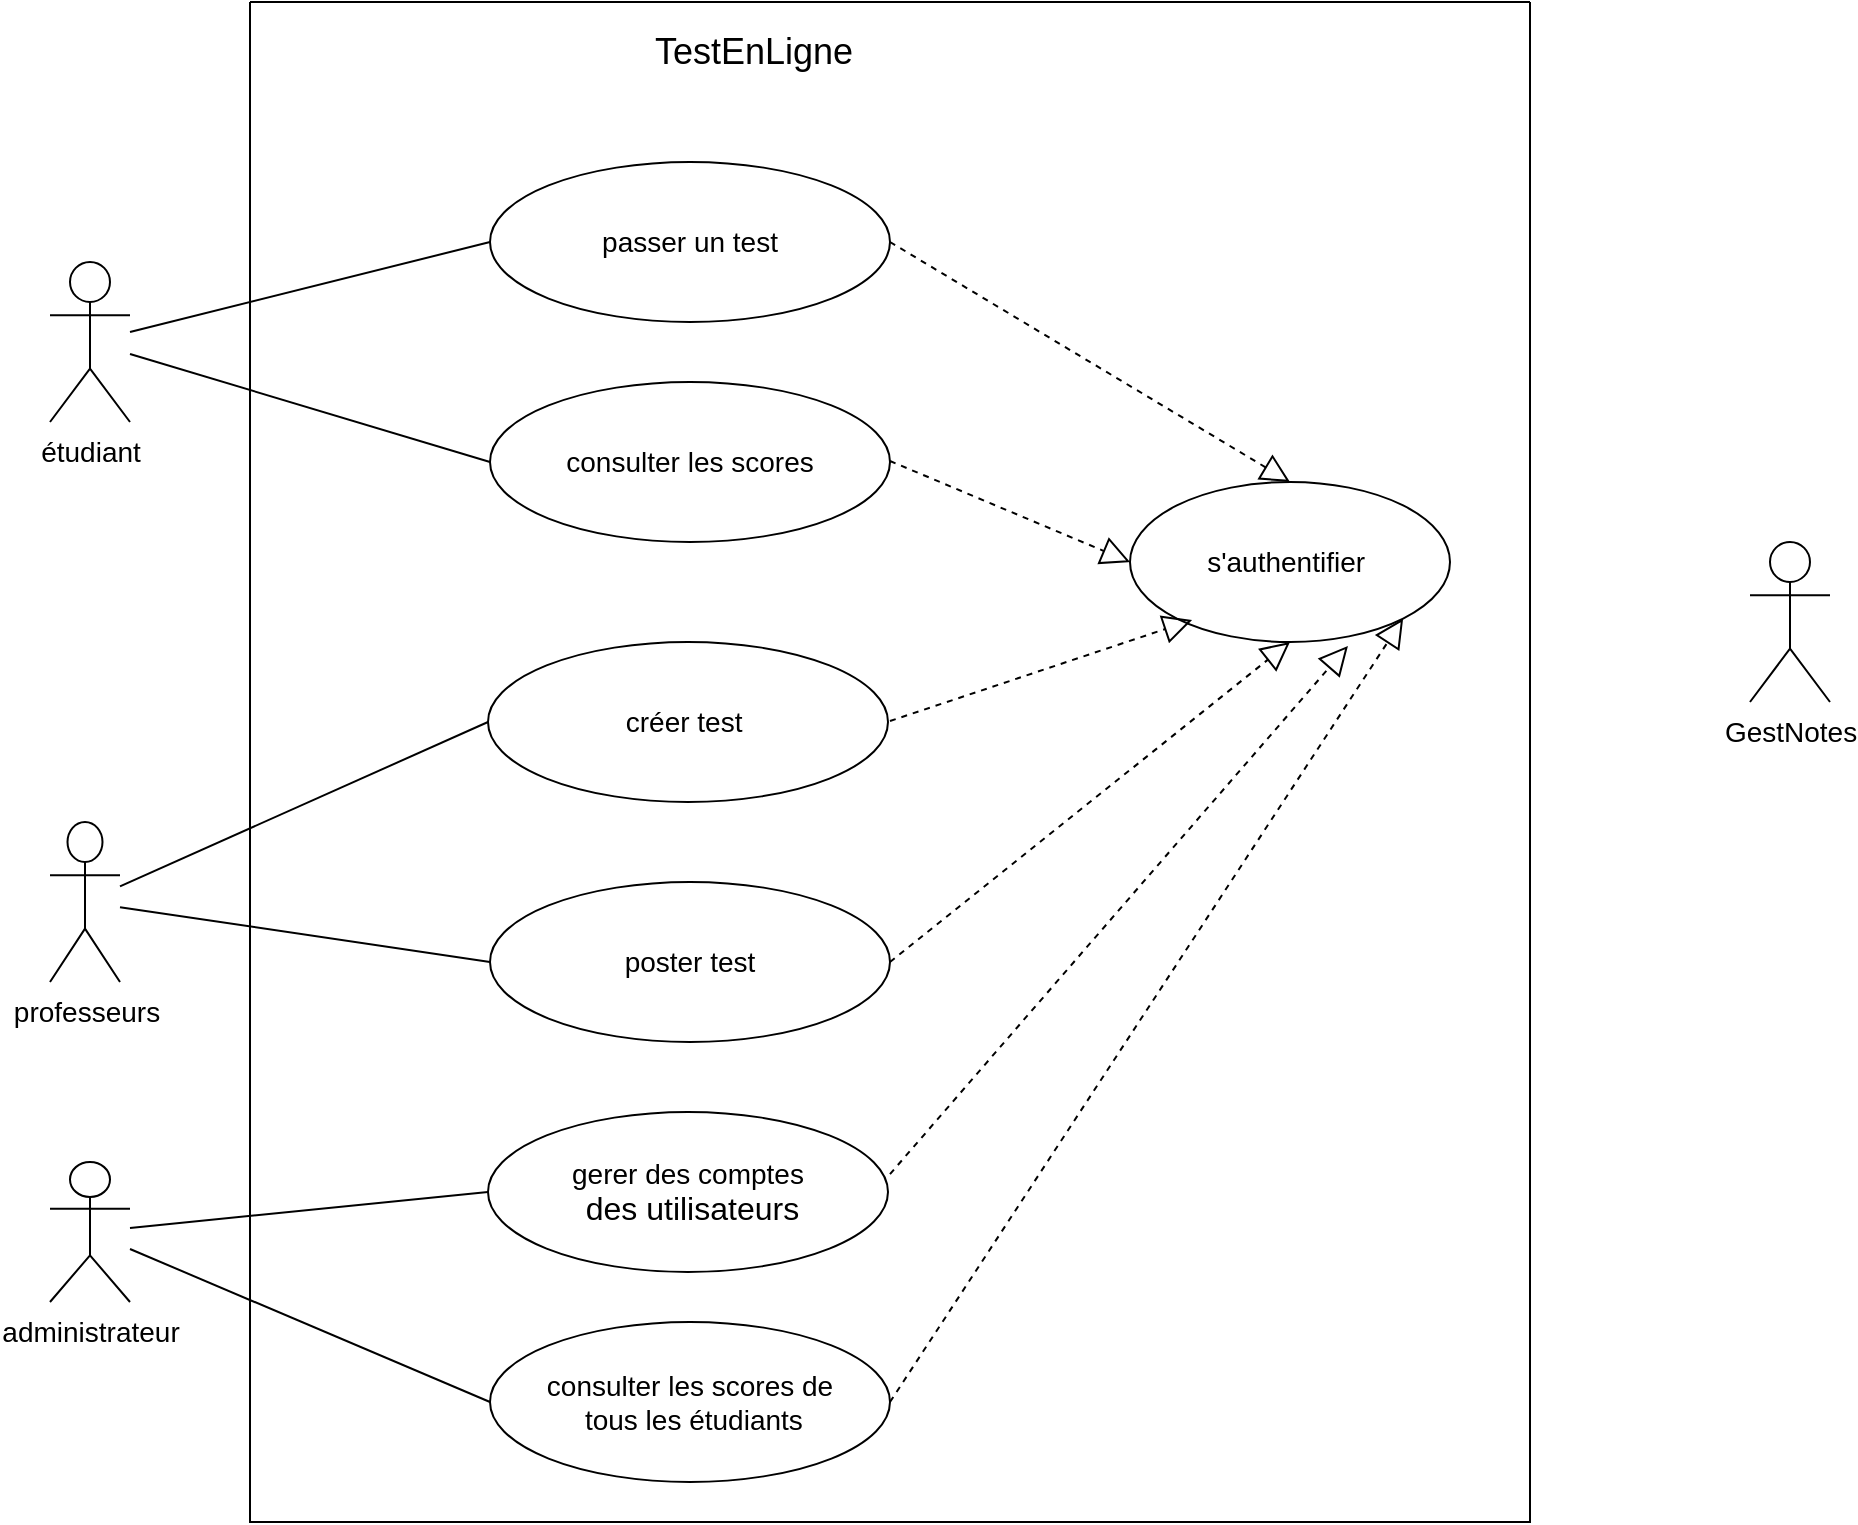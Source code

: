 <mxfile version="28.2.0">
  <diagram name="Page-1" id="0AXt0T0ywYt2Ji5lUYXB">
    <mxGraphModel dx="1186" dy="755" grid="1" gridSize="10" guides="1" tooltips="1" connect="1" arrows="1" fold="1" page="1" pageScale="1" pageWidth="827" pageHeight="1169" math="0" shadow="0">
      <root>
        <mxCell id="0" />
        <mxCell id="1" parent="0" />
        <mxCell id="yIPxloN-PB5fRy6Yx8pX-1" value="" style="swimlane;startSize=0;" vertex="1" parent="1">
          <mxGeometry x="160" y="30" width="640" height="760" as="geometry" />
        </mxCell>
        <mxCell id="yIPxloN-PB5fRy6Yx8pX-2" value="&lt;font style=&quot;font-size: 18px;&quot;&gt;TestEnLigne&amp;nbsp;&lt;/font&gt;" style="text;html=1;align=center;verticalAlign=middle;resizable=0;points=[];autosize=1;strokeColor=none;fillColor=none;" vertex="1" parent="yIPxloN-PB5fRy6Yx8pX-1">
          <mxGeometry x="189" y="5" width="130" height="40" as="geometry" />
        </mxCell>
        <mxCell id="yIPxloN-PB5fRy6Yx8pX-6" value="&lt;font style=&quot;font-size: 14px;&quot;&gt;passer un test&lt;/font&gt;" style="ellipse;whiteSpace=wrap;html=1;" vertex="1" parent="yIPxloN-PB5fRy6Yx8pX-1">
          <mxGeometry x="120" y="80" width="200" height="80" as="geometry" />
        </mxCell>
        <mxCell id="yIPxloN-PB5fRy6Yx8pX-8" value="&lt;font style=&quot;font-size: 14px;&quot;&gt;consulter les scores&lt;/font&gt;" style="ellipse;whiteSpace=wrap;html=1;" vertex="1" parent="yIPxloN-PB5fRy6Yx8pX-1">
          <mxGeometry x="120" y="190" width="200" height="80" as="geometry" />
        </mxCell>
        <mxCell id="yIPxloN-PB5fRy6Yx8pX-11" value="&lt;font style=&quot;font-size: 14px;&quot;&gt;créer test&amp;nbsp;&lt;/font&gt;" style="ellipse;whiteSpace=wrap;html=1;" vertex="1" parent="yIPxloN-PB5fRy6Yx8pX-1">
          <mxGeometry x="119" y="320" width="200" height="80" as="geometry" />
        </mxCell>
        <mxCell id="yIPxloN-PB5fRy6Yx8pX-12" value="&lt;font style=&quot;font-size: 14px;&quot;&gt;poster test&lt;/font&gt;" style="ellipse;whiteSpace=wrap;html=1;" vertex="1" parent="yIPxloN-PB5fRy6Yx8pX-1">
          <mxGeometry x="120" y="440" width="200" height="80" as="geometry" />
        </mxCell>
        <mxCell id="yIPxloN-PB5fRy6Yx8pX-16" value="&lt;font style=&quot;font-size: 14px;&quot;&gt;s&#39;authentifier&amp;nbsp;&lt;/font&gt;" style="ellipse;whiteSpace=wrap;html=1;" vertex="1" parent="yIPxloN-PB5fRy6Yx8pX-1">
          <mxGeometry x="440" y="240" width="160" height="80" as="geometry" />
        </mxCell>
        <mxCell id="yIPxloN-PB5fRy6Yx8pX-19" value="&lt;font style=&quot;font-size: 14px;&quot;&gt;gerer&amp;nbsp;des comptes&lt;/font&gt;&lt;div&gt;&lt;font size=&quot;3&quot;&gt;&amp;nbsp;des utilisateurs&lt;/font&gt;&lt;/div&gt;" style="ellipse;whiteSpace=wrap;html=1;" vertex="1" parent="yIPxloN-PB5fRy6Yx8pX-1">
          <mxGeometry x="119" y="555" width="200" height="80" as="geometry" />
        </mxCell>
        <mxCell id="yIPxloN-PB5fRy6Yx8pX-21" value="" style="endArrow=block;dashed=1;endFill=0;endSize=12;html=1;rounded=0;exitX=1;exitY=0.5;exitDx=0;exitDy=0;entryX=0.5;entryY=0;entryDx=0;entryDy=0;" edge="1" parent="yIPxloN-PB5fRy6Yx8pX-1" source="yIPxloN-PB5fRy6Yx8pX-6" target="yIPxloN-PB5fRy6Yx8pX-16">
          <mxGeometry width="160" relative="1" as="geometry">
            <mxPoint x="170" y="360" as="sourcePoint" />
            <mxPoint x="330" y="360" as="targetPoint" />
          </mxGeometry>
        </mxCell>
        <mxCell id="yIPxloN-PB5fRy6Yx8pX-23" value="" style="endArrow=block;dashed=1;endFill=0;endSize=12;html=1;rounded=0;entryX=0;entryY=0.5;entryDx=0;entryDy=0;" edge="1" parent="yIPxloN-PB5fRy6Yx8pX-1" target="yIPxloN-PB5fRy6Yx8pX-16">
          <mxGeometry width="160" relative="1" as="geometry">
            <mxPoint x="320" y="229.5" as="sourcePoint" />
            <mxPoint x="480" y="229.5" as="targetPoint" />
          </mxGeometry>
        </mxCell>
        <mxCell id="yIPxloN-PB5fRy6Yx8pX-22" value="" style="endArrow=block;dashed=1;endFill=0;endSize=12;html=1;rounded=0;entryX=0.194;entryY=0.863;entryDx=0;entryDy=0;entryPerimeter=0;" edge="1" parent="yIPxloN-PB5fRy6Yx8pX-1" target="yIPxloN-PB5fRy6Yx8pX-16">
          <mxGeometry width="160" relative="1" as="geometry">
            <mxPoint x="320" y="359.5" as="sourcePoint" />
            <mxPoint x="480" y="359.5" as="targetPoint" />
          </mxGeometry>
        </mxCell>
        <mxCell id="yIPxloN-PB5fRy6Yx8pX-24" value="" style="endArrow=block;dashed=1;endFill=0;endSize=12;html=1;rounded=0;entryX=0.5;entryY=1;entryDx=0;entryDy=0;exitX=1;exitY=0.5;exitDx=0;exitDy=0;exitPerimeter=0;" edge="1" parent="yIPxloN-PB5fRy6Yx8pX-1" source="yIPxloN-PB5fRy6Yx8pX-12" target="yIPxloN-PB5fRy6Yx8pX-16">
          <mxGeometry width="160" relative="1" as="geometry">
            <mxPoint x="330" y="479.5" as="sourcePoint" />
            <mxPoint x="490" y="479.5" as="targetPoint" />
          </mxGeometry>
        </mxCell>
        <mxCell id="yIPxloN-PB5fRy6Yx8pX-25" value="&lt;font style=&quot;font-size: 14px;&quot;&gt;consulter les scores de&lt;/font&gt;&lt;div&gt;&lt;font style=&quot;font-size: 14px;&quot;&gt;&amp;nbsp;tous les étudiants&lt;/font&gt;&lt;/div&gt;" style="ellipse;whiteSpace=wrap;html=1;" vertex="1" parent="yIPxloN-PB5fRy6Yx8pX-1">
          <mxGeometry x="120" y="660" width="200" height="80" as="geometry" />
        </mxCell>
        <mxCell id="yIPxloN-PB5fRy6Yx8pX-28" value="" style="endArrow=block;dashed=1;endFill=0;endSize=12;html=1;rounded=0;exitX=1.005;exitY=0.388;exitDx=0;exitDy=0;exitPerimeter=0;entryX=0.681;entryY=1.025;entryDx=0;entryDy=0;entryPerimeter=0;" edge="1" parent="yIPxloN-PB5fRy6Yx8pX-1" source="yIPxloN-PB5fRy6Yx8pX-19" target="yIPxloN-PB5fRy6Yx8pX-16">
          <mxGeometry width="160" relative="1" as="geometry">
            <mxPoint x="170" y="380" as="sourcePoint" />
            <mxPoint x="330" y="380" as="targetPoint" />
          </mxGeometry>
        </mxCell>
        <mxCell id="yIPxloN-PB5fRy6Yx8pX-29" value="" style="endArrow=block;dashed=1;endFill=0;endSize=12;html=1;rounded=0;exitX=1;exitY=0.5;exitDx=0;exitDy=0;entryX=1;entryY=1;entryDx=0;entryDy=0;" edge="1" parent="yIPxloN-PB5fRy6Yx8pX-1" source="yIPxloN-PB5fRy6Yx8pX-25" target="yIPxloN-PB5fRy6Yx8pX-16">
          <mxGeometry width="160" relative="1" as="geometry">
            <mxPoint x="170" y="380" as="sourcePoint" />
            <mxPoint x="330" y="380" as="targetPoint" />
          </mxGeometry>
        </mxCell>
        <mxCell id="yIPxloN-PB5fRy6Yx8pX-4" value="&lt;font style=&quot;font-size: 14px;&quot;&gt;étudiant &lt;/font&gt;" style="shape=umlActor;verticalLabelPosition=bottom;verticalAlign=top;html=1;outlineConnect=0;" vertex="1" parent="1">
          <mxGeometry x="60" y="160" width="40" height="80" as="geometry" />
        </mxCell>
        <mxCell id="yIPxloN-PB5fRy6Yx8pX-7" value="" style="endArrow=none;html=1;rounded=0;entryX=0;entryY=0.5;entryDx=0;entryDy=0;" edge="1" parent="1" source="yIPxloN-PB5fRy6Yx8pX-4" target="yIPxloN-PB5fRy6Yx8pX-6">
          <mxGeometry width="50" height="50" relative="1" as="geometry">
            <mxPoint x="390" y="420" as="sourcePoint" />
            <mxPoint x="440" y="370" as="targetPoint" />
          </mxGeometry>
        </mxCell>
        <mxCell id="yIPxloN-PB5fRy6Yx8pX-9" value="" style="endArrow=none;html=1;rounded=0;entryX=0;entryY=0.5;entryDx=0;entryDy=0;" edge="1" parent="1" source="yIPxloN-PB5fRy6Yx8pX-4" target="yIPxloN-PB5fRy6Yx8pX-8">
          <mxGeometry width="50" height="50" relative="1" as="geometry">
            <mxPoint x="390" y="420" as="sourcePoint" />
            <mxPoint x="440" y="370" as="targetPoint" />
          </mxGeometry>
        </mxCell>
        <mxCell id="yIPxloN-PB5fRy6Yx8pX-10" value="&lt;font style=&quot;font-size: 14px;&quot;&gt;professeurs &lt;/font&gt;" style="shape=umlActor;verticalLabelPosition=bottom;verticalAlign=top;html=1;outlineConnect=0;" vertex="1" parent="1">
          <mxGeometry x="60" y="440" width="35" height="80" as="geometry" />
        </mxCell>
        <mxCell id="yIPxloN-PB5fRy6Yx8pX-13" value="" style="endArrow=none;html=1;rounded=0;entryX=0;entryY=0.5;entryDx=0;entryDy=0;" edge="1" parent="1" source="yIPxloN-PB5fRy6Yx8pX-10" target="yIPxloN-PB5fRy6Yx8pX-11">
          <mxGeometry width="50" height="50" relative="1" as="geometry">
            <mxPoint x="390" y="430" as="sourcePoint" />
            <mxPoint x="440" y="380" as="targetPoint" />
          </mxGeometry>
        </mxCell>
        <mxCell id="yIPxloN-PB5fRy6Yx8pX-14" value="" style="endArrow=none;html=1;rounded=0;entryX=0;entryY=0.5;entryDx=0;entryDy=0;" edge="1" parent="1" source="yIPxloN-PB5fRy6Yx8pX-10" target="yIPxloN-PB5fRy6Yx8pX-12">
          <mxGeometry width="50" height="50" relative="1" as="geometry">
            <mxPoint x="390" y="430" as="sourcePoint" />
            <mxPoint x="440" y="380" as="targetPoint" />
          </mxGeometry>
        </mxCell>
        <mxCell id="yIPxloN-PB5fRy6Yx8pX-15" value="&lt;font style=&quot;font-size: 14px;&quot;&gt;GestNotes&lt;/font&gt;" style="shape=umlActor;verticalLabelPosition=bottom;verticalAlign=top;html=1;outlineConnect=0;" vertex="1" parent="1">
          <mxGeometry x="910" y="300" width="40" height="80" as="geometry" />
        </mxCell>
        <mxCell id="yIPxloN-PB5fRy6Yx8pX-18" value="&lt;font style=&quot;font-size: 14px;&quot;&gt;administrateur &lt;/font&gt;" style="shape=umlActor;verticalLabelPosition=bottom;verticalAlign=top;html=1;outlineConnect=0;" vertex="1" parent="1">
          <mxGeometry x="60" y="610" width="40" height="70" as="geometry" />
        </mxCell>
        <mxCell id="yIPxloN-PB5fRy6Yx8pX-20" value="" style="endArrow=none;html=1;rounded=0;entryX=0;entryY=0.5;entryDx=0;entryDy=0;" edge="1" parent="1" source="yIPxloN-PB5fRy6Yx8pX-18" target="yIPxloN-PB5fRy6Yx8pX-19">
          <mxGeometry width="50" height="50" relative="1" as="geometry">
            <mxPoint x="390" y="430" as="sourcePoint" />
            <mxPoint x="440" y="380" as="targetPoint" />
          </mxGeometry>
        </mxCell>
        <mxCell id="yIPxloN-PB5fRy6Yx8pX-26" value="" style="endArrow=none;html=1;rounded=0;entryX=0;entryY=0.5;entryDx=0;entryDy=0;" edge="1" parent="1" source="yIPxloN-PB5fRy6Yx8pX-18" target="yIPxloN-PB5fRy6Yx8pX-25">
          <mxGeometry width="50" height="50" relative="1" as="geometry">
            <mxPoint x="390" y="430" as="sourcePoint" />
            <mxPoint x="440" y="380" as="targetPoint" />
          </mxGeometry>
        </mxCell>
      </root>
    </mxGraphModel>
  </diagram>
</mxfile>
